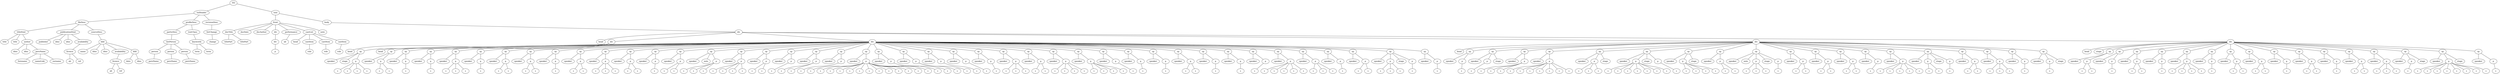 graph Tree {
	"t0" [label = "TEI"];
	"t1" [label = "teiHeader"];
	"t2" [label = "fileDesc"];
	"t3" [label = "titleStmt"];
	"t4" [label = "title"];
	"t5" [label = "title"];
	"t6" [label = "author"];
	"t7" [label = "idno"];
	"t8" [label = "idno"];
	"t9" [label = "persName"];
	"t10" [label = "forename"];
	"t11" [label = "nameLink"];
	"t12" [label = "surname"];
	"t13" [label = "publicationStmt"];
	"t14" [label = "publisher"];
	"t15" [label = "idno"];
	"t16" [label = "idno"];
	"t17" [label = "availability"];
	"t18" [label = "licence"];
	"t19" [label = "ab"];
	"t20" [label = "ref"];
	"t21" [label = "sourceDesc"];
	"t22" [label = "bibl"];
	"t23" [label = "name"];
	"t24" [label = "idno"];
	"t25" [label = "idno"];
	"t26" [label = "availability"];
	"t27" [label = "licence"];
	"t28" [label = "ab"];
	"t29" [label = "ref"];
	"t30" [label = "bibl"];
	"t31" [label = "date"];
	"t32" [label = "idno"];
	"t33" [label = "profileDesc"];
	"t34" [label = "particDesc"];
	"t35" [label = "listPerson"];
	"t36" [label = "person"];
	"t37" [label = "persName"];
	"t38" [label = "person"];
	"t39" [label = "persName"];
	"t40" [label = "person"];
	"t41" [label = "persName"];
	"t42" [label = "textClass"];
	"t43" [label = "keywords"];
	"t44" [label = "term"];
	"t45" [label = "term"];
	"t46" [label = "revisionDesc"];
	"t47" [label = "listChange"];
	"t48" [label = "change"];
	"t49" [label = "text"];
	"t50" [label = "front"];
	"t51" [label = "docTitle"];
	"t52" [label = "titlePart"];
	"t53" [label = "titlePart"];
	"t54" [label = "docDate"];
	"t55" [label = "docAuthor"];
	"t56" [label = "div"];
	"t57" [label = "div"];
	"t58" [label = "p"];
	"t59" [label = "performance"];
	"t60" [label = "ab"];
	"t61" [label = "castList"];
	"t62" [label = "head"];
	"t63" [label = "castItem"];
	"t64" [label = "role"];
	"t65" [label = "castItem"];
	"t66" [label = "role"];
	"t67" [label = "castItem"];
	"t68" [label = "role"];
	"t69" [label = "note"];
	"t70" [label = "body"];
	"t71" [label = "div"];
	"t72" [label = "head"];
	"t73" [label = "div"];
	"t74" [label = "head"];
	"t75" [label = "sp"];
	"t76" [label = "speaker"];
	"t77" [label = "stage"];
	"t78" [label = "p"];
	"t79" [label = "s"];
	"t80" [label = "s"];
	"t81" [label = "s"];
	"t82" [label = "s"];
	"t83" [label = "div"];
	"t84" [label = "head"];
	"t85" [label = "sp"];
	"t86" [label = "speaker"];
	"t87" [label = "p"];
	"t88" [label = "s"];
	"t89" [label = "s"];
	"t90" [label = "sp"];
	"t91" [label = "speaker"];
	"t92" [label = "p"];
	"t93" [label = "s"];
	"t94" [label = "sp"];
	"t95" [label = "speaker"];
	"t96" [label = "p"];
	"t97" [label = "s"];
	"t98" [label = "sp"];
	"t99" [label = "speaker"];
	"t100" [label = "p"];
	"t101" [label = "s"];
	"t102" [label = "s"];
	"t103" [label = "s"];
	"t104" [label = "sp"];
	"t105" [label = "speaker"];
	"t106" [label = "p"];
	"t107" [label = "s"];
	"t108" [label = "sp"];
	"t109" [label = "speaker"];
	"t110" [label = "p"];
	"t111" [label = "s"];
	"t112" [label = "s"];
	"t113" [label = "sp"];
	"t114" [label = "speaker"];
	"t115" [label = "p"];
	"t116" [label = "s"];
	"t117" [label = "s"];
	"t118" [label = "sp"];
	"t119" [label = "speaker"];
	"t120" [label = "p"];
	"t121" [label = "s"];
	"t122" [label = "sp"];
	"t123" [label = "speaker"];
	"t124" [label = "p"];
	"t125" [label = "s"];
	"t126" [label = "s"];
	"t127" [label = "sp"];
	"t128" [label = "speaker"];
	"t129" [label = "p"];
	"t130" [label = "s"];
	"t131" [label = "s"];
	"t132" [label = "s"];
	"t133" [label = "sp"];
	"t134" [label = "speaker"];
	"t135" [label = "p"];
	"t136" [label = "s"];
	"t137" [label = "s"];
	"t138" [label = "sp"];
	"t139" [label = "speaker"];
	"t140" [label = "p"];
	"t141" [label = "s"];
	"t142" [label = "sp"];
	"t143" [label = "speaker"];
	"t144" [label = "p"];
	"t145" [label = "s"];
	"t146" [label = "s"];
	"t147" [label = "sp"];
	"t148" [label = "speaker"];
	"t149" [label = "note"];
	"t150" [label = "p"];
	"t151" [label = "s"];
	"t152" [label = "s"];
	"t153" [label = "s"];
	"t154" [label = "sp"];
	"t155" [label = "speaker"];
	"t156" [label = "p"];
	"t157" [label = "s"];
	"t158" [label = "s"];
	"t159" [label = "s"];
	"t160" [label = "s"];
	"t161" [label = "sp"];
	"t162" [label = "speaker"];
	"t163" [label = "p"];
	"t164" [label = "s"];
	"t165" [label = "s"];
	"t166" [label = "sp"];
	"t167" [label = "speaker"];
	"t168" [label = "p"];
	"t169" [label = "s"];
	"t170" [label = "sp"];
	"t171" [label = "speaker"];
	"t172" [label = "p"];
	"t173" [label = "s"];
	"t174" [label = "s"];
	"t175" [label = "sp"];
	"t176" [label = "speaker"];
	"t177" [label = "p"];
	"t178" [label = "s"];
	"t179" [label = "sp"];
	"t180" [label = "speaker"];
	"t181" [label = "p"];
	"t182" [label = "s"];
	"t183" [label = "s"];
	"t184" [label = "s"];
	"t185" [label = "s"];
	"t186" [label = "s"];
	"t187" [label = "s"];
	"t188" [label = "s"];
	"t189" [label = "s"];
	"t190" [label = "s"];
	"t191" [label = "s"];
	"t192" [label = "s"];
	"t193" [label = "s"];
	"t194" [label = "s"];
	"t195" [label = "s"];
	"t196" [label = "sp"];
	"t197" [label = "speaker"];
	"t198" [label = "p"];
	"t199" [label = "s"];
	"t200" [label = "sp"];
	"t201" [label = "speaker"];
	"t202" [label = "p"];
	"t203" [label = "s"];
	"t204" [label = "s"];
	"t205" [label = "sp"];
	"t206" [label = "speaker"];
	"t207" [label = "p"];
	"t208" [label = "s"];
	"t209" [label = "sp"];
	"t210" [label = "speaker"];
	"t211" [label = "p"];
	"t212" [label = "s"];
	"t213" [label = "sp"];
	"t214" [label = "speaker"];
	"t215" [label = "p"];
	"t216" [label = "s"];
	"t217" [label = "sp"];
	"t218" [label = "speaker"];
	"t219" [label = "p"];
	"t220" [label = "s"];
	"t221" [label = "s"];
	"t222" [label = "s"];
	"t223" [label = "sp"];
	"t224" [label = "speaker"];
	"t225" [label = "p"];
	"t226" [label = "s"];
	"t227" [label = "s"];
	"t228" [label = "sp"];
	"t229" [label = "speaker"];
	"t230" [label = "p"];
	"t231" [label = "s"];
	"t232" [label = "s"];
	"t233" [label = "s"];
	"t234" [label = "s"];
	"t235" [label = "sp"];
	"t236" [label = "speaker"];
	"t237" [label = "p"];
	"t238" [label = "s"];
	"t239" [label = "s"];
	"t240" [label = "s"];
	"t241" [label = "s"];
	"t242" [label = "sp"];
	"t243" [label = "speaker"];
	"t244" [label = "p"];
	"t245" [label = "s"];
	"t246" [label = "sp"];
	"t247" [label = "speaker"];
	"t248" [label = "p"];
	"t249" [label = "s"];
	"t250" [label = "sp"];
	"t251" [label = "speaker"];
	"t252" [label = "p"];
	"t253" [label = "s"];
	"t254" [label = "sp"];
	"t255" [label = "speaker"];
	"t256" [label = "p"];
	"t257" [label = "s"];
	"t258" [label = "s"];
	"t259" [label = "sp"];
	"t260" [label = "speaker"];
	"t261" [label = "p"];
	"t262" [label = "s"];
	"t263" [label = "sp"];
	"t264" [label = "speaker"];
	"t265" [label = "p"];
	"t266" [label = "s"];
	"t267" [label = "sp"];
	"t268" [label = "speaker"];
	"t269" [label = "p"];
	"t270" [label = "s"];
	"t271" [label = "sp"];
	"t272" [label = "speaker"];
	"t273" [label = "p"];
	"t274" [label = "s"];
	"t275" [label = "s"];
	"t276" [label = "s"];
	"t277" [label = "s"];
	"t278" [label = "s"];
	"t279" [label = "sp"];
	"t280" [label = "speaker"];
	"t281" [label = "p"];
	"t282" [label = "s"];
	"t283" [label = "s"];
	"t284" [label = "s"];
	"t285" [label = "sp"];
	"t286" [label = "speaker"];
	"t287" [label = "p"];
	"t288" [label = "s"];
	"t289" [label = "sp"];
	"t290" [label = "speaker"];
	"t291" [label = "p"];
	"t292" [label = "s"];
	"t293" [label = "s"];
	"t294" [label = "sp"];
	"t295" [label = "speaker"];
	"t296" [label = "p"];
	"t297" [label = "s"];
	"t298" [label = "s"];
	"t299" [label = "s"];
	"t300" [label = "stage"];
	"t301" [label = "p"];
	"t302" [label = "s"];
	"t303" [label = "sp"];
	"t304" [label = "speaker"];
	"t305" [label = "p"];
	"t306" [label = "s"];
	"t307" [label = "div"];
	"t308" [label = "head"];
	"t309" [label = "sp"];
	"t310" [label = "speaker"];
	"t311" [label = "p"];
	"t312" [label = "s"];
	"t313" [label = "sp"];
	"t314" [label = "speaker"];
	"t315" [label = "p"];
	"t316" [label = "s"];
	"t317" [label = "stage"];
	"t318" [label = "sp"];
	"t319" [label = "speaker"];
	"t320" [label = "p"];
	"t321" [label = "s"];
	"t322" [label = "s"];
	"t323" [label = "s"];
	"t324" [label = "sp"];
	"t325" [label = "speaker"];
	"t326" [label = "p"];
	"t327" [label = "s"];
	"t328" [label = "s"];
	"t329" [label = "s"];
	"t330" [label = "s"];
	"t331" [label = "s"];
	"t332" [label = "s"];
	"t333" [label = "s"];
	"t334" [label = "sp"];
	"t335" [label = "speaker"];
	"t336" [label = "p"];
	"t337" [label = "s"];
	"t338" [label = "s"];
	"t339" [label = "s"];
	"t340" [label = "stage"];
	"t341" [label = "sp"];
	"t342" [label = "speaker"];
	"t343" [label = "p"];
	"t344" [label = "s"];
	"t345" [label = "s"];
	"t346" [label = "s"];
	"t347" [label = "s"];
	"t348" [label = "s"];
	"t349" [label = "s"];
	"t350" [label = "s"];
	"t351" [label = "stage"];
	"t352" [label = "p"];
	"t353" [label = "s"];
	"t354" [label = "sp"];
	"t355" [label = "speaker"];
	"t356" [label = "p"];
	"t357" [label = "s"];
	"t358" [label = "s"];
	"t359" [label = "s"];
	"t360" [label = "s"];
	"t361" [label = "stage"];
	"t362" [label = "sp"];
	"t363" [label = "speaker"];
	"t364" [label = "p"];
	"t365" [label = "s"];
	"t366" [label = "s"];
	"t367" [label = "sp"];
	"t368" [label = "speaker"];
	"t369" [label = "note"];
	"t370" [label = "p"];
	"t371" [label = "s"];
	"t372" [label = "s"];
	"t373" [label = "s"];
	"t374" [label = "stage"];
	"t375" [label = "p"];
	"t376" [label = "s"];
	"t377" [label = "sp"];
	"t378" [label = "speaker"];
	"t379" [label = "p"];
	"t380" [label = "s"];
	"t381" [label = "s"];
	"t382" [label = "sp"];
	"t383" [label = "speaker"];
	"t384" [label = "p"];
	"t385" [label = "s"];
	"t386" [label = "s"];
	"t387" [label = "sp"];
	"t388" [label = "speaker"];
	"t389" [label = "p"];
	"t390" [label = "s"];
	"t391" [label = "s"];
	"t392" [label = "sp"];
	"t393" [label = "speaker"];
	"t394" [label = "p"];
	"t395" [label = "s"];
	"t396" [label = "sp"];
	"t397" [label = "speaker"];
	"t398" [label = "p"];
	"t399" [label = "s"];
	"t400" [label = "s"];
	"t401" [label = "s"];
	"t402" [label = "s"];
	"t403" [label = "s"];
	"t404" [label = "sp"];
	"t405" [label = "speaker"];
	"t406" [label = "p"];
	"t407" [label = "s"];
	"t408" [label = "s"];
	"t409" [label = "stage"];
	"t410" [label = "p"];
	"t411" [label = "s"];
	"t412" [label = "sp"];
	"t413" [label = "speaker"];
	"t414" [label = "p"];
	"t415" [label = "s"];
	"t416" [label = "s"];
	"t417" [label = "sp"];
	"t418" [label = "speaker"];
	"t419" [label = "p"];
	"t420" [label = "s"];
	"t421" [label = "s"];
	"t422" [label = "s"];
	"t423" [label = "sp"];
	"t424" [label = "speaker"];
	"t425" [label = "p"];
	"t426" [label = "s"];
	"t427" [label = "sp"];
	"t428" [label = "speaker"];
	"t429" [label = "p"];
	"t430" [label = "s"];
	"t431" [label = "stage"];
	"t432" [label = "div"];
	"t433" [label = "head"];
	"t434" [label = "stage"];
	"t435" [label = "sp"];
	"t436" [label = "speaker"];
	"t437" [label = "p"];
	"t438" [label = "s"];
	"t439" [label = "s"];
	"t440" [label = "sp"];
	"t441" [label = "speaker"];
	"t442" [label = "p"];
	"t443" [label = "s"];
	"t444" [label = "sp"];
	"t445" [label = "speaker"];
	"t446" [label = "p"];
	"t447" [label = "s"];
	"t448" [label = "s"];
	"t449" [label = "sp"];
	"t450" [label = "speaker"];
	"t451" [label = "p"];
	"t452" [label = "s"];
	"t453" [label = "sp"];
	"t454" [label = "speaker"];
	"t455" [label = "p"];
	"t456" [label = "s"];
	"t457" [label = "s"];
	"t458" [label = "s"];
	"t459" [label = "s"];
	"t460" [label = "sp"];
	"t461" [label = "speaker"];
	"t462" [label = "p"];
	"t463" [label = "s"];
	"t464" [label = "sp"];
	"t465" [label = "speaker"];
	"t466" [label = "p"];
	"t467" [label = "s"];
	"t468" [label = "s"];
	"t469" [label = "sp"];
	"t470" [label = "speaker"];
	"t471" [label = "p"];
	"t472" [label = "s"];
	"t473" [label = "s"];
	"t474" [label = "sp"];
	"t475" [label = "speaker"];
	"t476" [label = "p"];
	"t477" [label = "s"];
	"t478" [label = "sp"];
	"t479" [label = "speaker"];
	"t480" [label = "p"];
	"t481" [label = "s"];
	"t482" [label = "s"];
	"t483" [label = "sp"];
	"t484" [label = "speaker"];
	"t485" [label = "p"];
	"t486" [label = "s"];
	"t487" [label = "sp"];
	"t488" [label = "speaker"];
	"t489" [label = "p"];
	"t490" [label = "s"];
	"t491" [label = "s"];
	"t492" [label = "sp"];
	"t493" [label = "speaker"];
	"t494" [label = "p"];
	"t495" [label = "s"];
	"t496" [label = "s"];
	"t497" [label = "s"];
	"t498" [label = "sp"];
	"t499" [label = "speaker"];
	"t500" [label = "p"];
	"t501" [label = "s"];
	"t502" [label = "stage"];
	"t503" [label = "sp"];
	"t504" [label = "speaker"];
	"t505" [label = "p"];
	"t506" [label = "s"];
	"t507" [label = "s"];
	"t508" [label = "s"];
	"t509" [label = "s"];
	"t510" [label = "s"];
	"t511" [label = "s"];
	"t512" [label = "s"];
	"t513" [label = "s"];
	"t514" [label = "stage"];
	"t515" [label = "sp"];
	"t516" [label = "speaker"];
	"t517" [label = "p"];
	"t518" [label = "s"];
	"t0" -- "t1";
	"t1" -- "t2";
	"t2" -- "t3";
	"t3" -- "t4";
	"t3" -- "t5";
	"t3" -- "t6";
	"t6" -- "t7";
	"t6" -- "t8";
	"t6" -- "t9";
	"t9" -- "t10";
	"t9" -- "t11";
	"t9" -- "t12";
	"t2" -- "t13";
	"t13" -- "t14";
	"t13" -- "t15";
	"t13" -- "t16";
	"t13" -- "t17";
	"t17" -- "t18";
	"t18" -- "t19";
	"t18" -- "t20";
	"t2" -- "t21";
	"t21" -- "t22";
	"t22" -- "t23";
	"t22" -- "t24";
	"t22" -- "t25";
	"t22" -- "t26";
	"t26" -- "t27";
	"t27" -- "t28";
	"t27" -- "t29";
	"t22" -- "t30";
	"t30" -- "t31";
	"t30" -- "t32";
	"t1" -- "t33";
	"t33" -- "t34";
	"t34" -- "t35";
	"t35" -- "t36";
	"t36" -- "t37";
	"t35" -- "t38";
	"t38" -- "t39";
	"t35" -- "t40";
	"t40" -- "t41";
	"t33" -- "t42";
	"t42" -- "t43";
	"t43" -- "t44";
	"t43" -- "t45";
	"t1" -- "t46";
	"t46" -- "t47";
	"t47" -- "t48";
	"t0" -- "t49";
	"t49" -- "t50";
	"t50" -- "t51";
	"t51" -- "t52";
	"t51" -- "t53";
	"t50" -- "t54";
	"t50" -- "t55";
	"t50" -- "t56";
	"t56" -- "t57";
	"t57" -- "t58";
	"t50" -- "t59";
	"t59" -- "t60";
	"t50" -- "t61";
	"t61" -- "t62";
	"t61" -- "t63";
	"t63" -- "t64";
	"t61" -- "t65";
	"t65" -- "t66";
	"t61" -- "t67";
	"t67" -- "t68";
	"t50" -- "t69";
	"t49" -- "t70";
	"t70" -- "t71";
	"t71" -- "t72";
	"t71" -- "t73";
	"t73" -- "t74";
	"t73" -- "t75";
	"t75" -- "t76";
	"t75" -- "t77";
	"t75" -- "t78";
	"t78" -- "t79";
	"t78" -- "t80";
	"t78" -- "t81";
	"t78" -- "t82";
	"t71" -- "t83";
	"t83" -- "t84";
	"t83" -- "t85";
	"t85" -- "t86";
	"t85" -- "t87";
	"t87" -- "t88";
	"t87" -- "t89";
	"t83" -- "t90";
	"t90" -- "t91";
	"t90" -- "t92";
	"t92" -- "t93";
	"t83" -- "t94";
	"t94" -- "t95";
	"t94" -- "t96";
	"t96" -- "t97";
	"t83" -- "t98";
	"t98" -- "t99";
	"t98" -- "t100";
	"t100" -- "t101";
	"t100" -- "t102";
	"t100" -- "t103";
	"t83" -- "t104";
	"t104" -- "t105";
	"t104" -- "t106";
	"t106" -- "t107";
	"t83" -- "t108";
	"t108" -- "t109";
	"t108" -- "t110";
	"t110" -- "t111";
	"t110" -- "t112";
	"t83" -- "t113";
	"t113" -- "t114";
	"t113" -- "t115";
	"t115" -- "t116";
	"t115" -- "t117";
	"t83" -- "t118";
	"t118" -- "t119";
	"t118" -- "t120";
	"t120" -- "t121";
	"t83" -- "t122";
	"t122" -- "t123";
	"t122" -- "t124";
	"t124" -- "t125";
	"t124" -- "t126";
	"t83" -- "t127";
	"t127" -- "t128";
	"t127" -- "t129";
	"t129" -- "t130";
	"t129" -- "t131";
	"t129" -- "t132";
	"t83" -- "t133";
	"t133" -- "t134";
	"t133" -- "t135";
	"t135" -- "t136";
	"t135" -- "t137";
	"t83" -- "t138";
	"t138" -- "t139";
	"t138" -- "t140";
	"t140" -- "t141";
	"t83" -- "t142";
	"t142" -- "t143";
	"t142" -- "t144";
	"t144" -- "t145";
	"t144" -- "t146";
	"t83" -- "t147";
	"t147" -- "t148";
	"t147" -- "t149";
	"t147" -- "t150";
	"t150" -- "t151";
	"t150" -- "t152";
	"t150" -- "t153";
	"t83" -- "t154";
	"t154" -- "t155";
	"t154" -- "t156";
	"t156" -- "t157";
	"t156" -- "t158";
	"t156" -- "t159";
	"t156" -- "t160";
	"t83" -- "t161";
	"t161" -- "t162";
	"t161" -- "t163";
	"t163" -- "t164";
	"t163" -- "t165";
	"t83" -- "t166";
	"t166" -- "t167";
	"t166" -- "t168";
	"t168" -- "t169";
	"t83" -- "t170";
	"t170" -- "t171";
	"t170" -- "t172";
	"t172" -- "t173";
	"t172" -- "t174";
	"t83" -- "t175";
	"t175" -- "t176";
	"t175" -- "t177";
	"t177" -- "t178";
	"t83" -- "t179";
	"t179" -- "t180";
	"t179" -- "t181";
	"t181" -- "t182";
	"t181" -- "t183";
	"t181" -- "t184";
	"t181" -- "t185";
	"t181" -- "t186";
	"t181" -- "t187";
	"t181" -- "t188";
	"t181" -- "t189";
	"t181" -- "t190";
	"t181" -- "t191";
	"t181" -- "t192";
	"t181" -- "t193";
	"t181" -- "t194";
	"t181" -- "t195";
	"t83" -- "t196";
	"t196" -- "t197";
	"t196" -- "t198";
	"t198" -- "t199";
	"t83" -- "t200";
	"t200" -- "t201";
	"t200" -- "t202";
	"t202" -- "t203";
	"t202" -- "t204";
	"t83" -- "t205";
	"t205" -- "t206";
	"t205" -- "t207";
	"t207" -- "t208";
	"t83" -- "t209";
	"t209" -- "t210";
	"t209" -- "t211";
	"t211" -- "t212";
	"t83" -- "t213";
	"t213" -- "t214";
	"t213" -- "t215";
	"t215" -- "t216";
	"t83" -- "t217";
	"t217" -- "t218";
	"t217" -- "t219";
	"t219" -- "t220";
	"t219" -- "t221";
	"t219" -- "t222";
	"t83" -- "t223";
	"t223" -- "t224";
	"t223" -- "t225";
	"t225" -- "t226";
	"t225" -- "t227";
	"t83" -- "t228";
	"t228" -- "t229";
	"t228" -- "t230";
	"t230" -- "t231";
	"t230" -- "t232";
	"t230" -- "t233";
	"t230" -- "t234";
	"t83" -- "t235";
	"t235" -- "t236";
	"t235" -- "t237";
	"t237" -- "t238";
	"t237" -- "t239";
	"t237" -- "t240";
	"t237" -- "t241";
	"t83" -- "t242";
	"t242" -- "t243";
	"t242" -- "t244";
	"t244" -- "t245";
	"t83" -- "t246";
	"t246" -- "t247";
	"t246" -- "t248";
	"t248" -- "t249";
	"t83" -- "t250";
	"t250" -- "t251";
	"t250" -- "t252";
	"t252" -- "t253";
	"t83" -- "t254";
	"t254" -- "t255";
	"t254" -- "t256";
	"t256" -- "t257";
	"t256" -- "t258";
	"t83" -- "t259";
	"t259" -- "t260";
	"t259" -- "t261";
	"t261" -- "t262";
	"t83" -- "t263";
	"t263" -- "t264";
	"t263" -- "t265";
	"t265" -- "t266";
	"t83" -- "t267";
	"t267" -- "t268";
	"t267" -- "t269";
	"t269" -- "t270";
	"t83" -- "t271";
	"t271" -- "t272";
	"t271" -- "t273";
	"t273" -- "t274";
	"t273" -- "t275";
	"t273" -- "t276";
	"t273" -- "t277";
	"t273" -- "t278";
	"t83" -- "t279";
	"t279" -- "t280";
	"t279" -- "t281";
	"t281" -- "t282";
	"t281" -- "t283";
	"t281" -- "t284";
	"t83" -- "t285";
	"t285" -- "t286";
	"t285" -- "t287";
	"t287" -- "t288";
	"t83" -- "t289";
	"t289" -- "t290";
	"t289" -- "t291";
	"t291" -- "t292";
	"t291" -- "t293";
	"t83" -- "t294";
	"t294" -- "t295";
	"t294" -- "t296";
	"t296" -- "t297";
	"t296" -- "t298";
	"t296" -- "t299";
	"t294" -- "t300";
	"t294" -- "t301";
	"t301" -- "t302";
	"t83" -- "t303";
	"t303" -- "t304";
	"t303" -- "t305";
	"t305" -- "t306";
	"t71" -- "t307";
	"t307" -- "t308";
	"t307" -- "t309";
	"t309" -- "t310";
	"t309" -- "t311";
	"t311" -- "t312";
	"t307" -- "t313";
	"t313" -- "t314";
	"t313" -- "t315";
	"t315" -- "t316";
	"t313" -- "t317";
	"t307" -- "t318";
	"t318" -- "t319";
	"t318" -- "t320";
	"t320" -- "t321";
	"t320" -- "t322";
	"t320" -- "t323";
	"t307" -- "t324";
	"t324" -- "t325";
	"t324" -- "t326";
	"t326" -- "t327";
	"t326" -- "t328";
	"t326" -- "t329";
	"t326" -- "t330";
	"t326" -- "t331";
	"t326" -- "t332";
	"t326" -- "t333";
	"t307" -- "t334";
	"t334" -- "t335";
	"t334" -- "t336";
	"t336" -- "t337";
	"t336" -- "t338";
	"t336" -- "t339";
	"t334" -- "t340";
	"t307" -- "t341";
	"t341" -- "t342";
	"t341" -- "t343";
	"t343" -- "t344";
	"t343" -- "t345";
	"t343" -- "t346";
	"t343" -- "t347";
	"t343" -- "t348";
	"t343" -- "t349";
	"t343" -- "t350";
	"t341" -- "t351";
	"t341" -- "t352";
	"t352" -- "t353";
	"t307" -- "t354";
	"t354" -- "t355";
	"t354" -- "t356";
	"t356" -- "t357";
	"t356" -- "t358";
	"t356" -- "t359";
	"t356" -- "t360";
	"t354" -- "t361";
	"t307" -- "t362";
	"t362" -- "t363";
	"t362" -- "t364";
	"t364" -- "t365";
	"t364" -- "t366";
	"t307" -- "t367";
	"t367" -- "t368";
	"t367" -- "t369";
	"t367" -- "t370";
	"t370" -- "t371";
	"t370" -- "t372";
	"t370" -- "t373";
	"t367" -- "t374";
	"t367" -- "t375";
	"t375" -- "t376";
	"t307" -- "t377";
	"t377" -- "t378";
	"t377" -- "t379";
	"t379" -- "t380";
	"t379" -- "t381";
	"t307" -- "t382";
	"t382" -- "t383";
	"t382" -- "t384";
	"t384" -- "t385";
	"t384" -- "t386";
	"t307" -- "t387";
	"t387" -- "t388";
	"t387" -- "t389";
	"t389" -- "t390";
	"t389" -- "t391";
	"t307" -- "t392";
	"t392" -- "t393";
	"t392" -- "t394";
	"t394" -- "t395";
	"t307" -- "t396";
	"t396" -- "t397";
	"t396" -- "t398";
	"t398" -- "t399";
	"t398" -- "t400";
	"t398" -- "t401";
	"t398" -- "t402";
	"t398" -- "t403";
	"t307" -- "t404";
	"t404" -- "t405";
	"t404" -- "t406";
	"t406" -- "t407";
	"t406" -- "t408";
	"t404" -- "t409";
	"t404" -- "t410";
	"t410" -- "t411";
	"t307" -- "t412";
	"t412" -- "t413";
	"t412" -- "t414";
	"t414" -- "t415";
	"t414" -- "t416";
	"t307" -- "t417";
	"t417" -- "t418";
	"t417" -- "t419";
	"t419" -- "t420";
	"t419" -- "t421";
	"t419" -- "t422";
	"t307" -- "t423";
	"t423" -- "t424";
	"t423" -- "t425";
	"t425" -- "t426";
	"t307" -- "t427";
	"t427" -- "t428";
	"t427" -- "t429";
	"t429" -- "t430";
	"t427" -- "t431";
	"t71" -- "t432";
	"t432" -- "t433";
	"t432" -- "t434";
	"t432" -- "t435";
	"t435" -- "t436";
	"t435" -- "t437";
	"t437" -- "t438";
	"t437" -- "t439";
	"t432" -- "t440";
	"t440" -- "t441";
	"t440" -- "t442";
	"t442" -- "t443";
	"t432" -- "t444";
	"t444" -- "t445";
	"t444" -- "t446";
	"t446" -- "t447";
	"t446" -- "t448";
	"t432" -- "t449";
	"t449" -- "t450";
	"t449" -- "t451";
	"t451" -- "t452";
	"t432" -- "t453";
	"t453" -- "t454";
	"t453" -- "t455";
	"t455" -- "t456";
	"t455" -- "t457";
	"t455" -- "t458";
	"t455" -- "t459";
	"t432" -- "t460";
	"t460" -- "t461";
	"t460" -- "t462";
	"t462" -- "t463";
	"t432" -- "t464";
	"t464" -- "t465";
	"t464" -- "t466";
	"t466" -- "t467";
	"t466" -- "t468";
	"t432" -- "t469";
	"t469" -- "t470";
	"t469" -- "t471";
	"t471" -- "t472";
	"t471" -- "t473";
	"t432" -- "t474";
	"t474" -- "t475";
	"t474" -- "t476";
	"t476" -- "t477";
	"t432" -- "t478";
	"t478" -- "t479";
	"t478" -- "t480";
	"t480" -- "t481";
	"t480" -- "t482";
	"t432" -- "t483";
	"t483" -- "t484";
	"t483" -- "t485";
	"t485" -- "t486";
	"t432" -- "t487";
	"t487" -- "t488";
	"t487" -- "t489";
	"t489" -- "t490";
	"t489" -- "t491";
	"t432" -- "t492";
	"t492" -- "t493";
	"t492" -- "t494";
	"t494" -- "t495";
	"t494" -- "t496";
	"t494" -- "t497";
	"t432" -- "t498";
	"t498" -- "t499";
	"t498" -- "t500";
	"t500" -- "t501";
	"t498" -- "t502";
	"t432" -- "t503";
	"t503" -- "t504";
	"t503" -- "t505";
	"t505" -- "t506";
	"t505" -- "t507";
	"t505" -- "t508";
	"t505" -- "t509";
	"t505" -- "t510";
	"t505" -- "t511";
	"t505" -- "t512";
	"t505" -- "t513";
	"t503" -- "t514";
	"t432" -- "t515";
	"t515" -- "t516";
	"t515" -- "t517";
	"t517" -- "t518";
}
